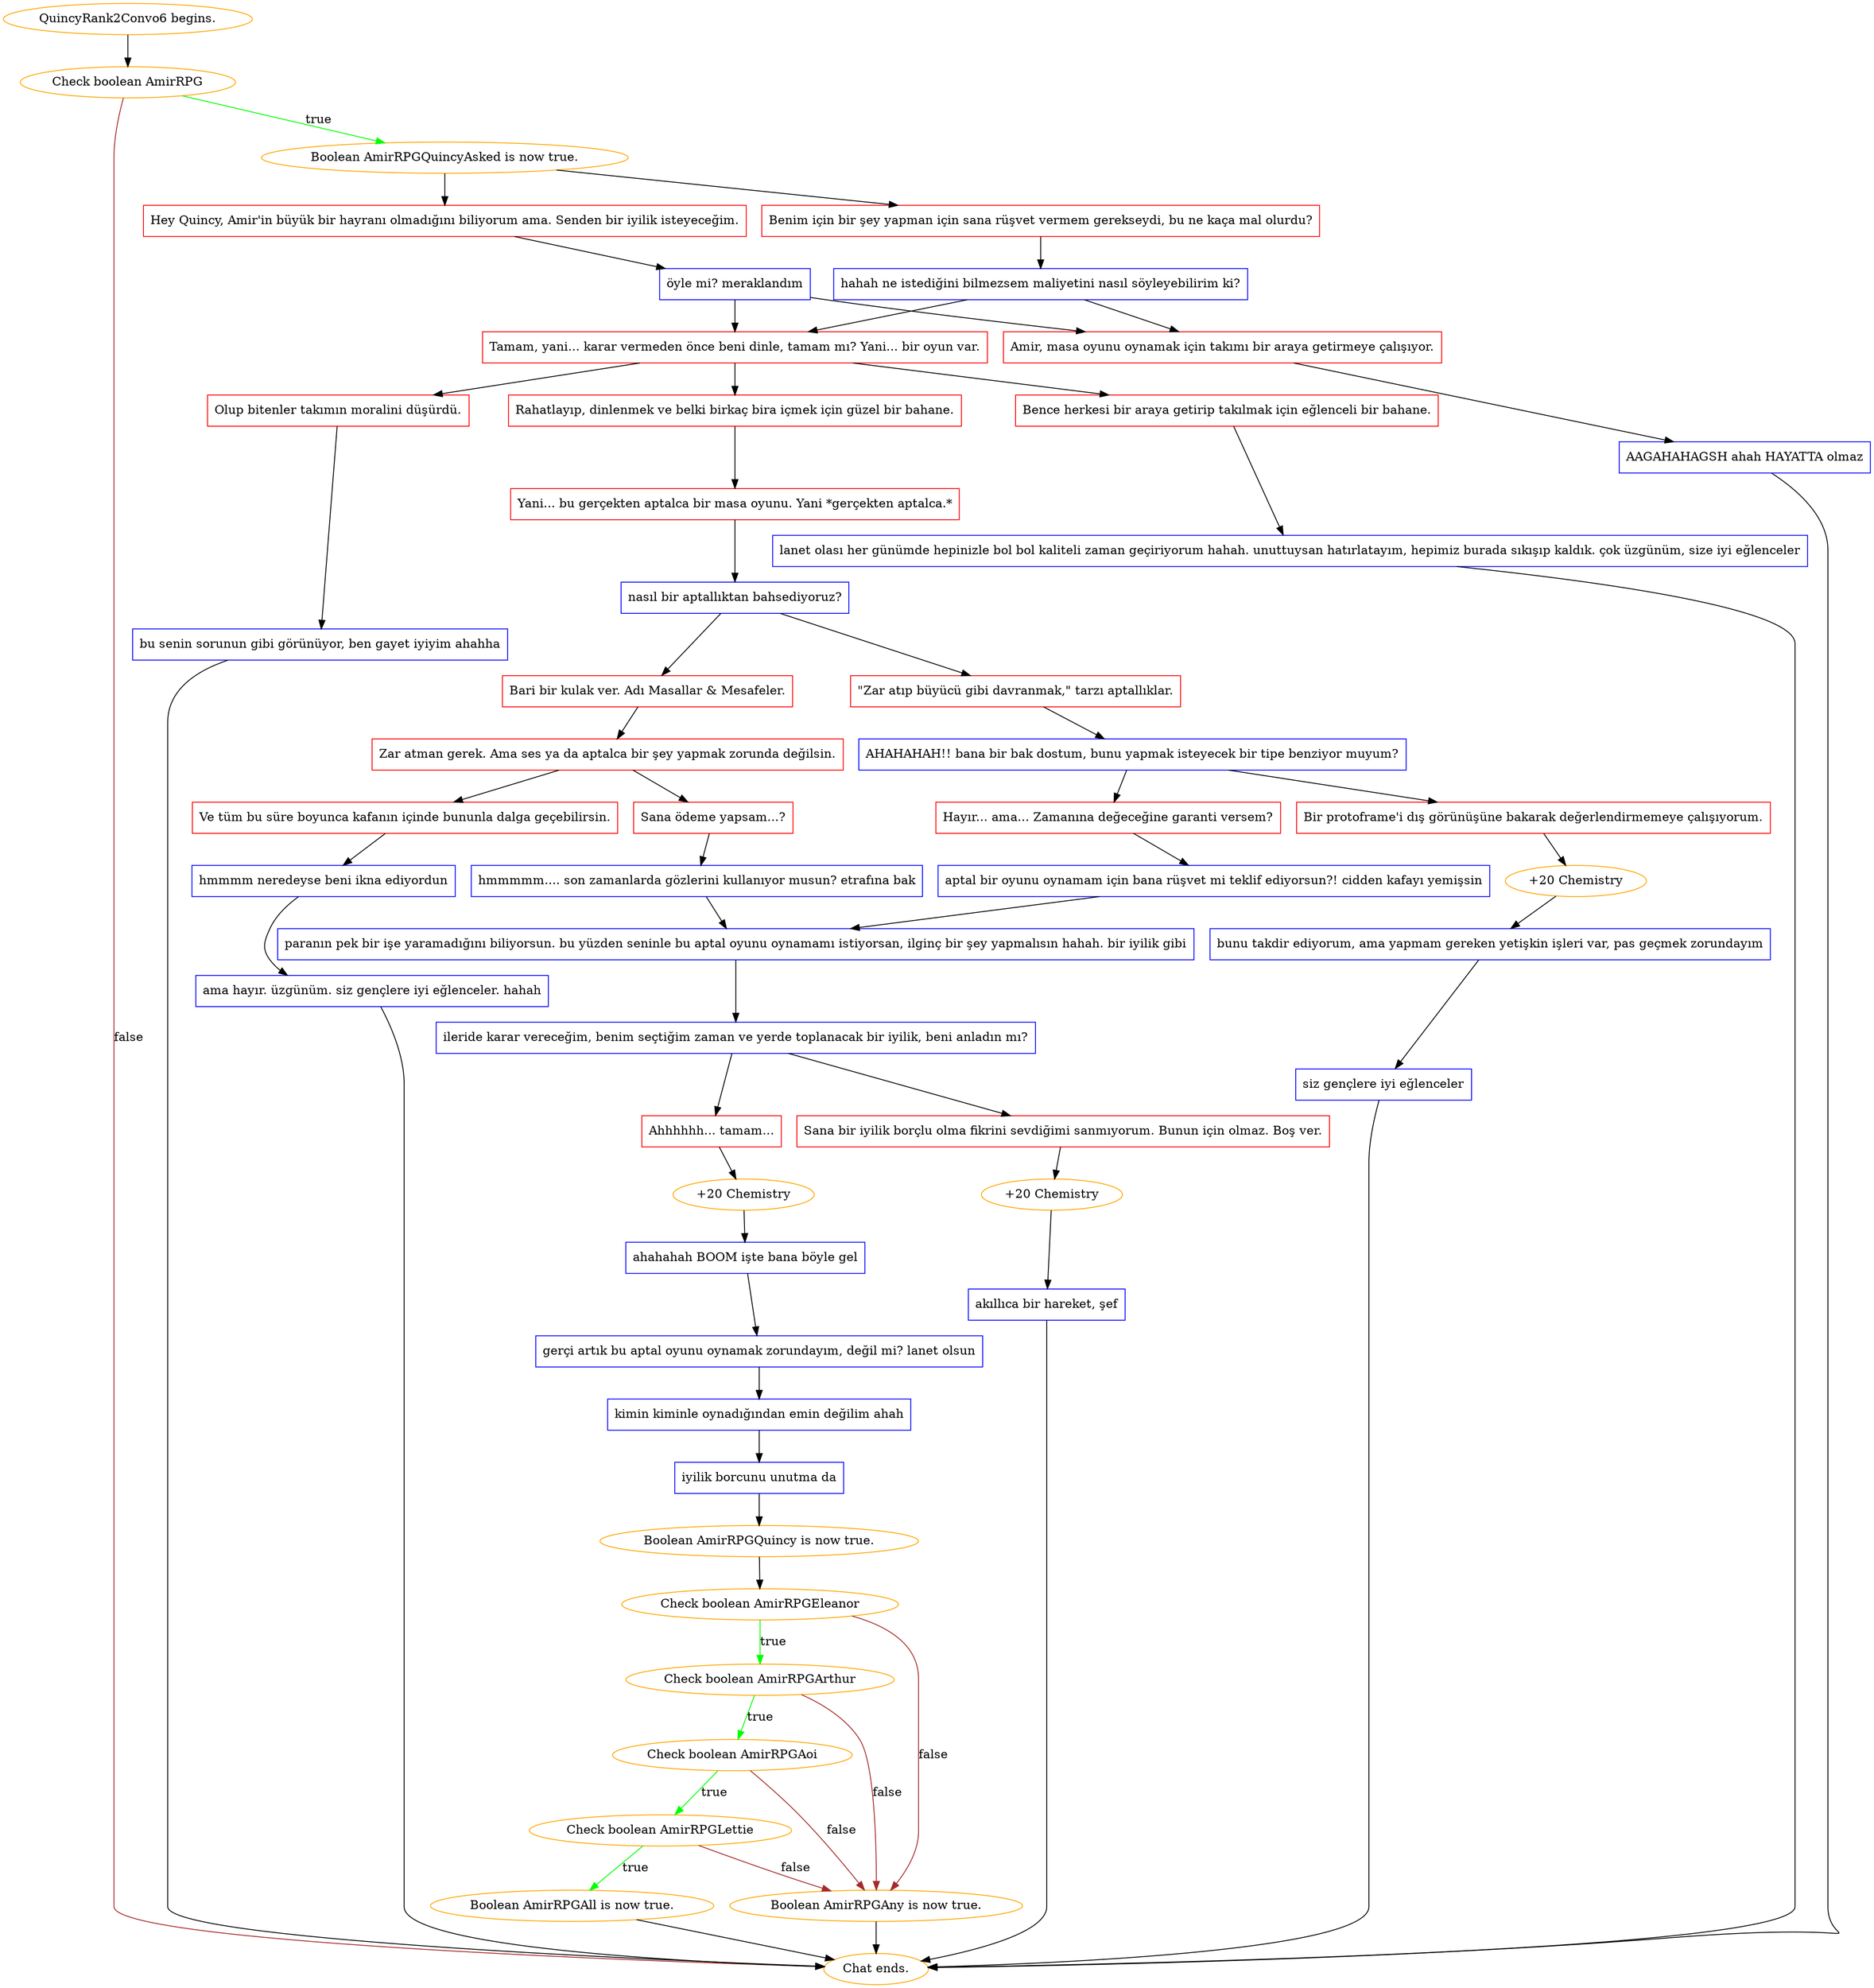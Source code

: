 digraph {
	"QuincyRank2Convo6 begins." [color=orange];
		"QuincyRank2Convo6 begins." -> j1412837103;
	j1412837103 [label="Check boolean AmirRPG",color=orange];
		j1412837103 -> j2101478979 [label=true,color=green];
		j1412837103 -> "Chat ends." [label=false,color=brown];
	j2101478979 [label="Boolean AmirRPGQuincyAsked is now true.",color=orange];
		j2101478979 -> j4119960499;
		j2101478979 -> j2098269693;
	"Chat ends." [color=orange];
	j4119960499 [label="Hey Quincy, Amir'in büyük bir hayranı olmadığını biliyorum ama. Senden bir iyilik isteyeceğim.",shape=box,color=red];
		j4119960499 -> j322797605;
	j2098269693 [label="Benim için bir şey yapman için sana rüşvet vermem gerekseydi, bu ne kaça mal olurdu?",shape=box,color=red];
		j2098269693 -> j1567778681;
	j322797605 [label="öyle mi? meraklandım",shape=box,color=blue];
		j322797605 -> j2584883059;
		j322797605 -> j4221756003;
	j1567778681 [label="hahah ne istediğini bilmezsem maliyetini nasıl söyleyebilirim ki?",shape=box,color=blue];
		j1567778681 -> j2584883059;
		j1567778681 -> j4221756003;
	j2584883059 [label="Tamam, yani... karar vermeden önce beni dinle, tamam mı? Yani... bir oyun var.",shape=box,color=red];
		j2584883059 -> j3449367839;
		j2584883059 -> j1755800455;
		j2584883059 -> j947750750;
	j4221756003 [label="Amir, masa oyunu oynamak için takımı bir araya getirmeye çalışıyor.",shape=box,color=red];
		j4221756003 -> j4129106089;
	j3449367839 [label="Bence herkesi bir araya getirip takılmak için eğlenceli bir bahane.",shape=box,color=red];
		j3449367839 -> j346957409;
	j1755800455 [label="Rahatlayıp, dinlenmek ve belki birkaç bira içmek için güzel bir bahane.",shape=box,color=red];
		j1755800455 -> j912207138;
	j947750750 [label="Olup bitenler takımın moralini düşürdü.",shape=box,color=red];
		j947750750 -> j1516305342;
	j4129106089 [label="AAGAHAHAGSH ahah HAYATTA olmaz",shape=box,color=blue];
		j4129106089 -> "Chat ends.";
	j346957409 [label="lanet olası her günümde hepinizle bol bol kaliteli zaman geçiriyorum hahah. unuttuysan hatırlatayım, hepimiz burada sıkışıp kaldık. çok üzgünüm, size iyi eğlenceler",shape=box,color=blue];
		j346957409 -> "Chat ends.";
	j912207138 [label="Yani... bu gerçekten aptalca bir masa oyunu. Yani *gerçekten aptalca.*",shape=box,color=red];
		j912207138 -> j138728814;
	j1516305342 [label="bu senin sorunun gibi görünüyor, ben gayet iyiyim ahahha",shape=box,color=blue];
		j1516305342 -> "Chat ends.";
	j138728814 [label="nasıl bir aptallıktan bahsediyoruz?",shape=box,color=blue];
		j138728814 -> j2772520298;
		j138728814 -> j3869367863;
	j2772520298 [label="\"Zar atıp büyücü gibi davranmak,\" tarzı aptallıklar.",shape=box,color=red];
		j2772520298 -> j3091719644;
	j3869367863 [label="Bari bir kulak ver. Adı Masallar & Mesafeler.",shape=box,color=red];
		j3869367863 -> j677266649;
	j3091719644 [label="AHAHAHAH!! bana bir bak dostum, bunu yapmak isteyecek bir tipe benziyor muyum?",shape=box,color=blue];
		j3091719644 -> j15046077;
		j3091719644 -> j818257851;
	j677266649 [label="Zar atman gerek. Ama ses ya da aptalca bir şey yapmak zorunda değilsin.",shape=box,color=red];
		j677266649 -> j4142792879;
		j677266649 -> j1171794443;
	j15046077 [label="Bir protoframe'i dış görünüşüne bakarak değerlendirmemeye çalışıyorum.",shape=box,color=red];
		j15046077 -> j1583448548;
	j818257851 [label="Hayır... ama... Zamanına değeceğine garanti versem?",shape=box,color=red];
		j818257851 -> j381769353;
	j4142792879 [label="Sana ödeme yapsam...?",shape=box,color=red];
		j4142792879 -> j2800533330;
	j1171794443 [label="Ve tüm bu süre boyunca kafanın içinde bununla dalga geçebilirsin.",shape=box,color=red];
		j1171794443 -> j1829283575;
	j1583448548 [label="+20 Chemistry",color=orange];
		j1583448548 -> j216799488;
	j381769353 [label="aptal bir oyunu oynamam için bana rüşvet mi teklif ediyorsun?! cidden kafayı yemişsin",shape=box,color=blue];
		j381769353 -> j3166959393;
	j2800533330 [label="hmmmmm.... son zamanlarda gözlerini kullanıyor musun? etrafına bak",shape=box,color=blue];
		j2800533330 -> j3166959393;
	j1829283575 [label="hmmmm neredeyse beni ikna ediyordun",shape=box,color=blue];
		j1829283575 -> j1562417533;
	j216799488 [label="bunu takdir ediyorum, ama yapmam gereken yetişkin işleri var, pas geçmek zorundayım",shape=box,color=blue];
		j216799488 -> j2349181561;
	j3166959393 [label="paranın pek bir işe yaramadığını biliyorsun. bu yüzden seninle bu aptal oyunu oynamamı istiyorsan, ilginç bir şey yapmalısın hahah. bir iyilik gibi",shape=box,color=blue];
		j3166959393 -> j570262727;
	j1562417533 [label="ama hayır. üzgünüm. siz gençlere iyi eğlenceler. hahah",shape=box,color=blue];
		j1562417533 -> "Chat ends.";
	j2349181561 [label="siz gençlere iyi eğlenceler",shape=box,color=blue];
		j2349181561 -> "Chat ends.";
	j570262727 [label="ileride karar vereceğim, benim seçtiğim zaman ve yerde toplanacak bir iyilik, beni anladın mı?",shape=box,color=blue];
		j570262727 -> j3737143619;
		j570262727 -> j3161447124;
	j3737143619 [label="Ahhhhhh... tamam...",shape=box,color=red];
		j3737143619 -> j3332079772;
	j3161447124 [label="Sana bir iyilik borçlu olma fikrini sevdiğimi sanmıyorum. Bunun için olmaz. Boş ver.",shape=box,color=red];
		j3161447124 -> j339171102;
	j3332079772 [label="+20 Chemistry",color=orange];
		j3332079772 -> j3299860241;
	j339171102 [label="+20 Chemistry",color=orange];
		j339171102 -> j3931476095;
	j3299860241 [label="ahahahah BOOM işte bana böyle gel",shape=box,color=blue];
		j3299860241 -> j2457654594;
	j3931476095 [label="akıllıca bir hareket, şef",shape=box,color=blue];
		j3931476095 -> "Chat ends.";
	j2457654594 [label="gerçi artık bu aptal oyunu oynamak zorundayım, değil mi? lanet olsun",shape=box,color=blue];
		j2457654594 -> j3017527018;
	j3017527018 [label="kimin kiminle oynadığından emin değilim ahah",shape=box,color=blue];
		j3017527018 -> j1502530958;
	j1502530958 [label="iyilik borcunu unutma da",shape=box,color=blue];
		j1502530958 -> j1432973675;
	j1432973675 [label="Boolean AmirRPGQuincy is now true.",color=orange];
		j1432973675 -> j1143766779;
	j1143766779 [label="Check boolean AmirRPGEleanor",color=orange];
		j1143766779 -> j2738107974 [label=true,color=green];
		j1143766779 -> j1992773596 [label=false,color=brown];
	j2738107974 [label="Check boolean AmirRPGArthur",color=orange];
		j2738107974 -> j3183237972 [label=true,color=green];
		j2738107974 -> j1992773596 [label=false,color=brown];
	j1992773596 [label="Boolean AmirRPGAny is now true.",color=orange];
		j1992773596 -> "Chat ends.";
	j3183237972 [label="Check boolean AmirRPGAoi",color=orange];
		j3183237972 -> j3978111885 [label=true,color=green];
		j3183237972 -> j1992773596 [label=false,color=brown];
	j3978111885 [label="Check boolean AmirRPGLettie",color=orange];
		j3978111885 -> j2677000302 [label=true,color=green];
		j3978111885 -> j1992773596 [label=false,color=brown];
	j2677000302 [label="Boolean AmirRPGAll is now true.",color=orange];
		j2677000302 -> "Chat ends.";
}